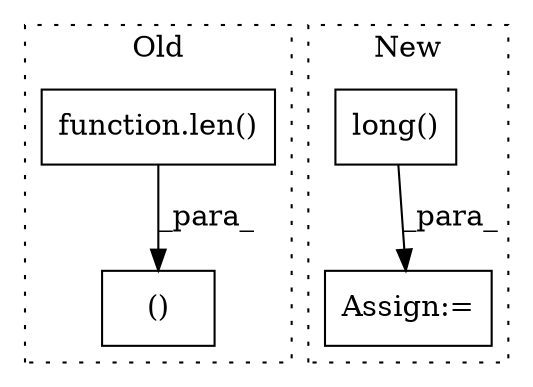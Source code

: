 digraph G {
subgraph cluster0 {
1 [label="function.len()" a="75" s="20475,20481" l="4,1" shape="box"];
3 [label="()" a="54" s="20482" l="18" shape="box"];
label = "Old";
style="dotted";
}
subgraph cluster1 {
2 [label="long()" a="75" s="20865" l="35" shape="box"];
4 [label="Assign:=" a="68" s="20862" l="3" shape="box"];
label = "New";
style="dotted";
}
1 -> 3 [label="_para_"];
2 -> 4 [label="_para_"];
}